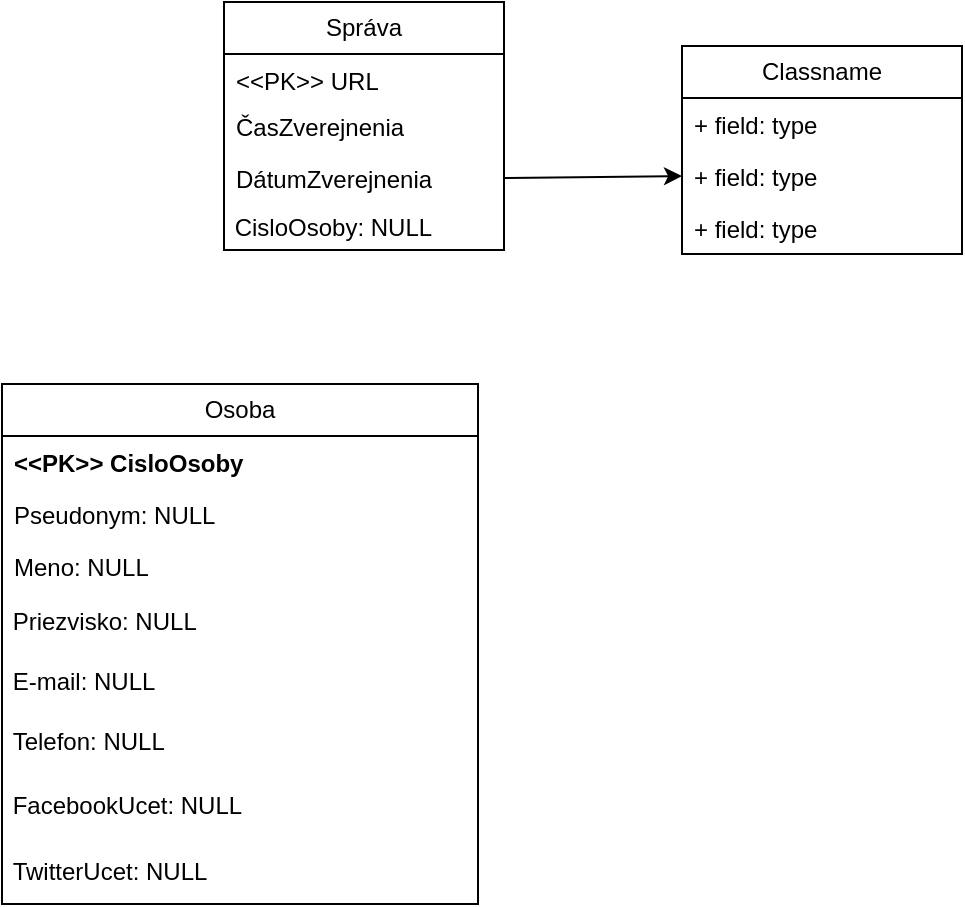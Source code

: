 <mxfile version="22.0.8" type="github">
  <diagram name="Page-1" id="c4acf3e9-155e-7222-9cf6-157b1a14988f">
    <mxGraphModel dx="956" dy="503" grid="0" gridSize="10" guides="1" tooltips="1" connect="1" arrows="1" fold="1" page="1" pageScale="1" pageWidth="850" pageHeight="1100" background="none" math="0" shadow="0">
      <root>
        <mxCell id="0" />
        <mxCell id="1" parent="0" />
        <mxCell id="m7hgx1LQ3ufyT0KJ-3Pl-1" value="Správa" style="swimlane;fontStyle=0;childLayout=stackLayout;horizontal=1;startSize=26;fillColor=none;horizontalStack=0;resizeParent=1;resizeParentMax=0;resizeLast=0;collapsible=1;marginBottom=0;whiteSpace=wrap;html=1;" parent="1" vertex="1">
          <mxGeometry x="155" y="293" width="140" height="124" as="geometry" />
        </mxCell>
        <mxCell id="m7hgx1LQ3ufyT0KJ-3Pl-2" value="&amp;lt;&amp;lt;PK&amp;gt;&amp;gt; URL" style="text;strokeColor=none;fillColor=none;align=left;verticalAlign=top;spacingLeft=4;spacingRight=4;overflow=hidden;rotatable=0;points=[[0,0.5],[1,0.5]];portConstraint=eastwest;whiteSpace=wrap;html=1;" parent="m7hgx1LQ3ufyT0KJ-3Pl-1" vertex="1">
          <mxGeometry y="26" width="140" height="23" as="geometry" />
        </mxCell>
        <mxCell id="m7hgx1LQ3ufyT0KJ-3Pl-4" value="ČasZverejnenia" style="text;strokeColor=none;fillColor=none;align=left;verticalAlign=top;spacingLeft=4;spacingRight=4;overflow=hidden;rotatable=0;points=[[0,0.5],[1,0.5]];portConstraint=eastwest;whiteSpace=wrap;html=1;" parent="m7hgx1LQ3ufyT0KJ-3Pl-1" vertex="1">
          <mxGeometry y="49" width="140" height="26" as="geometry" />
        </mxCell>
        <mxCell id="m7hgx1LQ3ufyT0KJ-3Pl-3" value="DátumZverejnenia" style="text;strokeColor=none;fillColor=none;align=left;verticalAlign=top;spacingLeft=4;spacingRight=4;overflow=hidden;rotatable=0;points=[[0,0.5],[1,0.5]];portConstraint=eastwest;whiteSpace=wrap;html=1;" parent="m7hgx1LQ3ufyT0KJ-3Pl-1" vertex="1">
          <mxGeometry y="75" width="140" height="26" as="geometry" />
        </mxCell>
        <mxCell id="m7hgx1LQ3ufyT0KJ-3Pl-6" value="&lt;div&gt;&amp;nbsp;CisloOsoby: NULL&lt;/div&gt;" style="text;strokeColor=none;align=left;fillColor=none;html=1;verticalAlign=middle;whiteSpace=wrap;rounded=0;" parent="m7hgx1LQ3ufyT0KJ-3Pl-1" vertex="1">
          <mxGeometry y="101" width="140" height="23" as="geometry" />
        </mxCell>
        <mxCell id="m7hgx1LQ3ufyT0KJ-3Pl-5" value="" style="edgeStyle=none;orthogonalLoop=1;jettySize=auto;html=1;rounded=0;exitX=1;exitY=0.5;exitDx=0;exitDy=0;entryX=0;entryY=0.5;entryDx=0;entryDy=0;" parent="1" source="m7hgx1LQ3ufyT0KJ-3Pl-3" target="CTBgM6SOgvoHKboN44kC-2" edge="1">
          <mxGeometry width="80" relative="1" as="geometry">
            <mxPoint x="226" y="359" as="sourcePoint" />
            <mxPoint x="324" y="587" as="targetPoint" />
            <Array as="points" />
          </mxGeometry>
        </mxCell>
        <mxCell id="CTBgM6SOgvoHKboN44kC-1" value="Classname" style="swimlane;fontStyle=0;childLayout=stackLayout;horizontal=1;startSize=26;fillColor=none;horizontalStack=0;resizeParent=1;resizeParentMax=0;resizeLast=0;collapsible=1;marginBottom=0;whiteSpace=wrap;html=1;" parent="1" vertex="1">
          <mxGeometry x="384" y="315" width="140" height="104" as="geometry" />
        </mxCell>
        <mxCell id="CTBgM6SOgvoHKboN44kC-3" value="+ field: type" style="text;strokeColor=none;fillColor=none;align=left;verticalAlign=top;spacingLeft=4;spacingRight=4;overflow=hidden;rotatable=0;points=[[0,0.5],[1,0.5]];portConstraint=eastwest;whiteSpace=wrap;html=1;" parent="CTBgM6SOgvoHKboN44kC-1" vertex="1">
          <mxGeometry y="26" width="140" height="26" as="geometry" />
        </mxCell>
        <mxCell id="CTBgM6SOgvoHKboN44kC-2" value="+ field: type" style="text;strokeColor=none;fillColor=none;align=left;verticalAlign=top;spacingLeft=4;spacingRight=4;overflow=hidden;rotatable=0;points=[[0,0.5],[1,0.5]];portConstraint=eastwest;whiteSpace=wrap;html=1;" parent="CTBgM6SOgvoHKboN44kC-1" vertex="1">
          <mxGeometry y="52" width="140" height="26" as="geometry" />
        </mxCell>
        <mxCell id="CTBgM6SOgvoHKboN44kC-4" value="+ field: type" style="text;strokeColor=none;fillColor=none;align=left;verticalAlign=top;spacingLeft=4;spacingRight=4;overflow=hidden;rotatable=0;points=[[0,0.5],[1,0.5]];portConstraint=eastwest;whiteSpace=wrap;html=1;" parent="CTBgM6SOgvoHKboN44kC-1" vertex="1">
          <mxGeometry y="78" width="140" height="26" as="geometry" />
        </mxCell>
        <mxCell id="tlV6fnILcFrFBnI4IhaU-1" value="&lt;div&gt;Osoba&lt;/div&gt;" style="swimlane;fontStyle=0;childLayout=stackLayout;horizontal=1;startSize=26;fillColor=none;horizontalStack=0;resizeParent=1;resizeParentMax=0;resizeLast=0;collapsible=1;marginBottom=0;whiteSpace=wrap;html=1;" vertex="1" parent="1">
          <mxGeometry x="44" y="484" width="238" height="260" as="geometry" />
        </mxCell>
        <mxCell id="tlV6fnILcFrFBnI4IhaU-2" value="&lt;div&gt;&lt;b&gt;&amp;lt;&amp;lt;PK&amp;gt;&amp;gt; CisloOsoby&lt;/b&gt;&lt;/div&gt;" style="text;strokeColor=none;fillColor=none;align=left;verticalAlign=top;spacingLeft=4;spacingRight=4;overflow=hidden;rotatable=0;points=[[0,0.5],[1,0.5]];portConstraint=eastwest;whiteSpace=wrap;html=1;" vertex="1" parent="tlV6fnILcFrFBnI4IhaU-1">
          <mxGeometry y="26" width="238" height="26" as="geometry" />
        </mxCell>
        <mxCell id="tlV6fnILcFrFBnI4IhaU-3" value="Pseudonym: NULL" style="text;strokeColor=none;fillColor=none;align=left;verticalAlign=top;spacingLeft=4;spacingRight=4;overflow=hidden;rotatable=0;points=[[0,0.5],[1,0.5]];portConstraint=eastwest;whiteSpace=wrap;html=1;" vertex="1" parent="tlV6fnILcFrFBnI4IhaU-1">
          <mxGeometry y="52" width="238" height="26" as="geometry" />
        </mxCell>
        <mxCell id="tlV6fnILcFrFBnI4IhaU-4" value="Meno: NULL" style="text;strokeColor=none;fillColor=none;align=left;verticalAlign=top;spacingLeft=4;spacingRight=4;overflow=hidden;rotatable=0;points=[[0,0.5],[1,0.5]];portConstraint=eastwest;whiteSpace=wrap;html=1;" vertex="1" parent="tlV6fnILcFrFBnI4IhaU-1">
          <mxGeometry y="78" width="238" height="26" as="geometry" />
        </mxCell>
        <mxCell id="tlV6fnILcFrFBnI4IhaU-5" value="&lt;div&gt;&amp;nbsp;Priezvisko: NULL&lt;/div&gt;" style="text;strokeColor=none;align=left;fillColor=none;html=1;verticalAlign=middle;whiteSpace=wrap;rounded=0;" vertex="1" parent="tlV6fnILcFrFBnI4IhaU-1">
          <mxGeometry y="104" width="238" height="30" as="geometry" />
        </mxCell>
        <mxCell id="tlV6fnILcFrFBnI4IhaU-6" value="&amp;nbsp;E-mail: NULL" style="text;strokeColor=none;align=left;fillColor=none;html=1;verticalAlign=middle;whiteSpace=wrap;rounded=0;" vertex="1" parent="tlV6fnILcFrFBnI4IhaU-1">
          <mxGeometry y="134" width="238" height="30" as="geometry" />
        </mxCell>
        <mxCell id="tlV6fnILcFrFBnI4IhaU-7" value="&amp;nbsp;Telefon: NULL" style="text;strokeColor=none;align=left;fillColor=none;html=1;verticalAlign=middle;whiteSpace=wrap;rounded=0;" vertex="1" parent="tlV6fnILcFrFBnI4IhaU-1">
          <mxGeometry y="164" width="238" height="30" as="geometry" />
        </mxCell>
        <mxCell id="tlV6fnILcFrFBnI4IhaU-8" value="&amp;nbsp;FacebookUcet: NULL" style="text;strokeColor=none;align=left;fillColor=none;html=1;verticalAlign=middle;whiteSpace=wrap;rounded=0;" vertex="1" parent="tlV6fnILcFrFBnI4IhaU-1">
          <mxGeometry y="194" width="238" height="33" as="geometry" />
        </mxCell>
        <mxCell id="tlV6fnILcFrFBnI4IhaU-9" value="&amp;nbsp;TwitterUcet: NULL" style="text;strokeColor=none;align=left;fillColor=none;html=1;verticalAlign=middle;whiteSpace=wrap;rounded=0;" vertex="1" parent="tlV6fnILcFrFBnI4IhaU-1">
          <mxGeometry y="227" width="238" height="33" as="geometry" />
        </mxCell>
      </root>
    </mxGraphModel>
  </diagram>
</mxfile>
